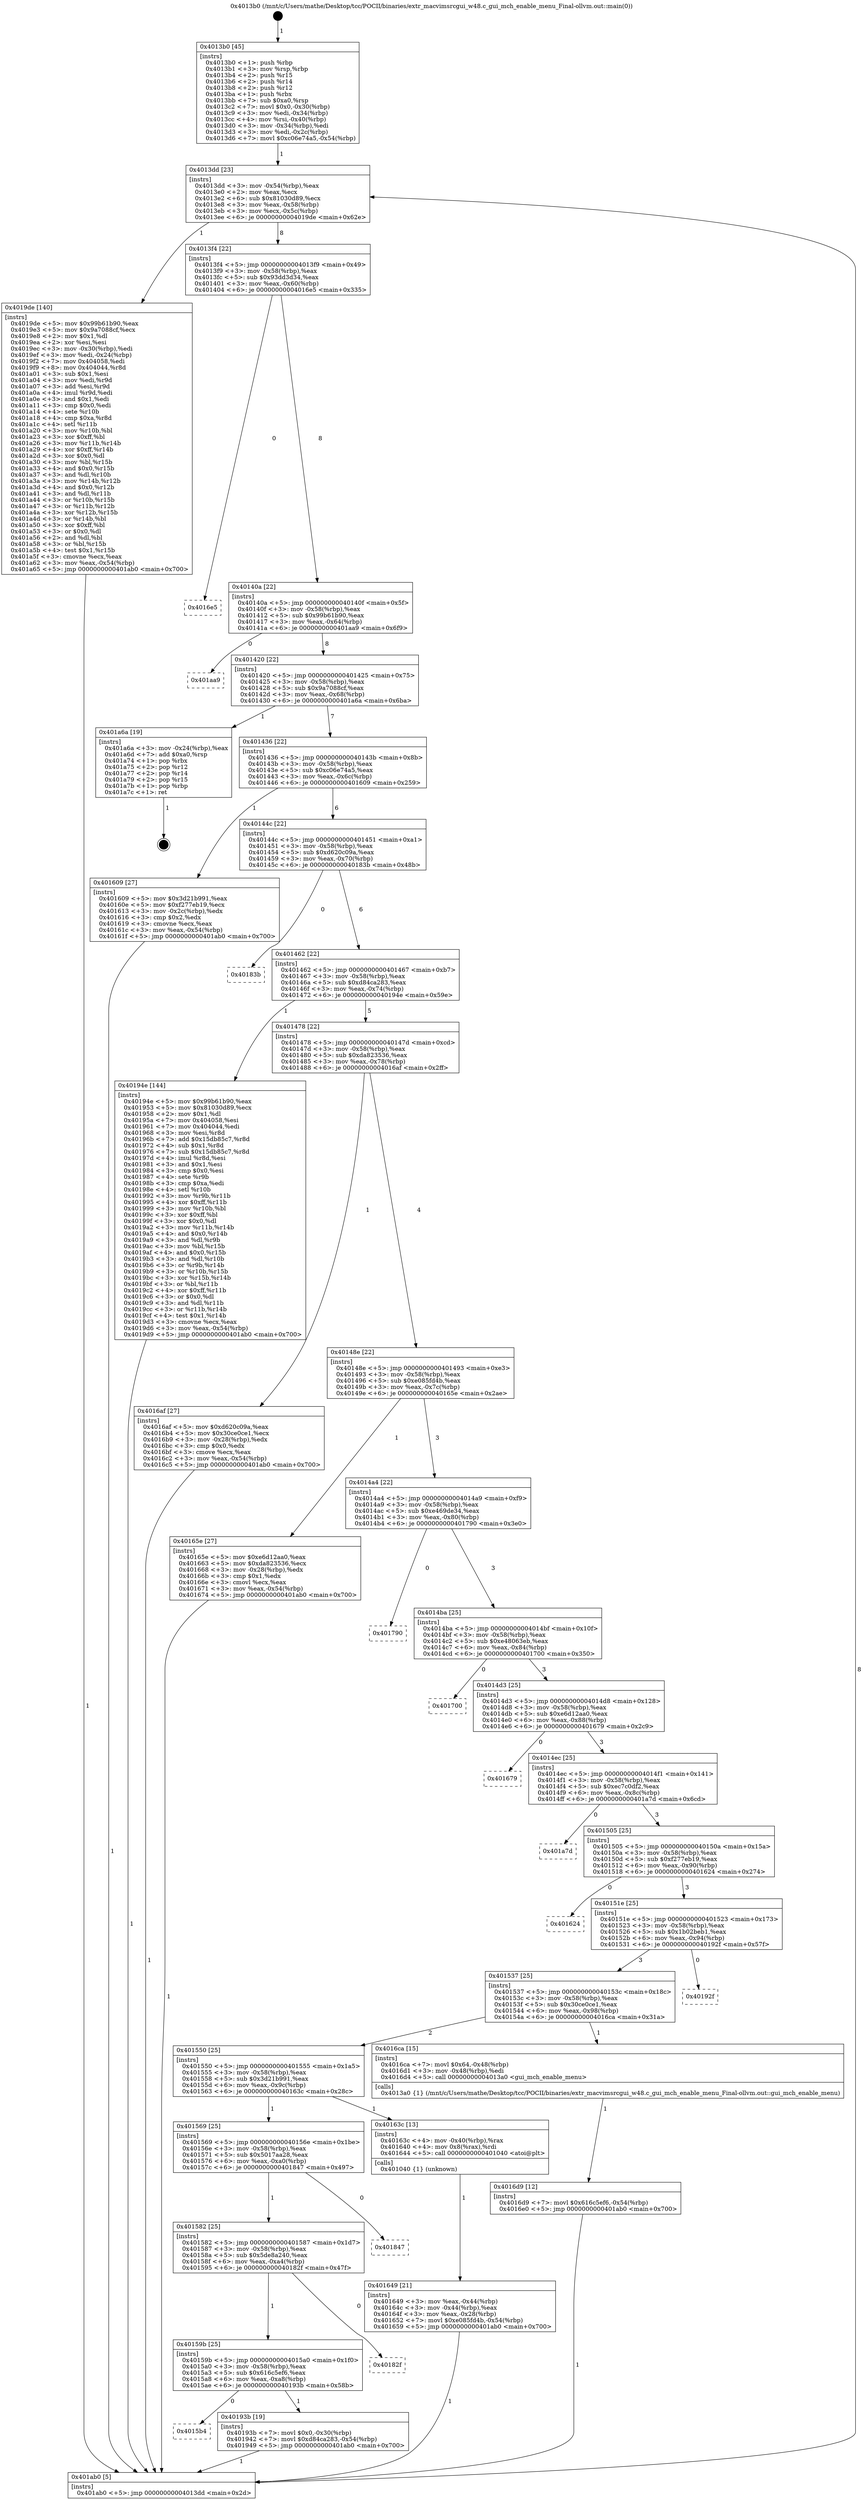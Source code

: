 digraph "0x4013b0" {
  label = "0x4013b0 (/mnt/c/Users/mathe/Desktop/tcc/POCII/binaries/extr_macvimsrcgui_w48.c_gui_mch_enable_menu_Final-ollvm.out::main(0))"
  labelloc = "t"
  node[shape=record]

  Entry [label="",width=0.3,height=0.3,shape=circle,fillcolor=black,style=filled]
  "0x4013dd" [label="{
     0x4013dd [23]\l
     | [instrs]\l
     &nbsp;&nbsp;0x4013dd \<+3\>: mov -0x54(%rbp),%eax\l
     &nbsp;&nbsp;0x4013e0 \<+2\>: mov %eax,%ecx\l
     &nbsp;&nbsp;0x4013e2 \<+6\>: sub $0x81030d89,%ecx\l
     &nbsp;&nbsp;0x4013e8 \<+3\>: mov %eax,-0x58(%rbp)\l
     &nbsp;&nbsp;0x4013eb \<+3\>: mov %ecx,-0x5c(%rbp)\l
     &nbsp;&nbsp;0x4013ee \<+6\>: je 00000000004019de \<main+0x62e\>\l
  }"]
  "0x4019de" [label="{
     0x4019de [140]\l
     | [instrs]\l
     &nbsp;&nbsp;0x4019de \<+5\>: mov $0x99b61b90,%eax\l
     &nbsp;&nbsp;0x4019e3 \<+5\>: mov $0x9a7088cf,%ecx\l
     &nbsp;&nbsp;0x4019e8 \<+2\>: mov $0x1,%dl\l
     &nbsp;&nbsp;0x4019ea \<+2\>: xor %esi,%esi\l
     &nbsp;&nbsp;0x4019ec \<+3\>: mov -0x30(%rbp),%edi\l
     &nbsp;&nbsp;0x4019ef \<+3\>: mov %edi,-0x24(%rbp)\l
     &nbsp;&nbsp;0x4019f2 \<+7\>: mov 0x404058,%edi\l
     &nbsp;&nbsp;0x4019f9 \<+8\>: mov 0x404044,%r8d\l
     &nbsp;&nbsp;0x401a01 \<+3\>: sub $0x1,%esi\l
     &nbsp;&nbsp;0x401a04 \<+3\>: mov %edi,%r9d\l
     &nbsp;&nbsp;0x401a07 \<+3\>: add %esi,%r9d\l
     &nbsp;&nbsp;0x401a0a \<+4\>: imul %r9d,%edi\l
     &nbsp;&nbsp;0x401a0e \<+3\>: and $0x1,%edi\l
     &nbsp;&nbsp;0x401a11 \<+3\>: cmp $0x0,%edi\l
     &nbsp;&nbsp;0x401a14 \<+4\>: sete %r10b\l
     &nbsp;&nbsp;0x401a18 \<+4\>: cmp $0xa,%r8d\l
     &nbsp;&nbsp;0x401a1c \<+4\>: setl %r11b\l
     &nbsp;&nbsp;0x401a20 \<+3\>: mov %r10b,%bl\l
     &nbsp;&nbsp;0x401a23 \<+3\>: xor $0xff,%bl\l
     &nbsp;&nbsp;0x401a26 \<+3\>: mov %r11b,%r14b\l
     &nbsp;&nbsp;0x401a29 \<+4\>: xor $0xff,%r14b\l
     &nbsp;&nbsp;0x401a2d \<+3\>: xor $0x0,%dl\l
     &nbsp;&nbsp;0x401a30 \<+3\>: mov %bl,%r15b\l
     &nbsp;&nbsp;0x401a33 \<+4\>: and $0x0,%r15b\l
     &nbsp;&nbsp;0x401a37 \<+3\>: and %dl,%r10b\l
     &nbsp;&nbsp;0x401a3a \<+3\>: mov %r14b,%r12b\l
     &nbsp;&nbsp;0x401a3d \<+4\>: and $0x0,%r12b\l
     &nbsp;&nbsp;0x401a41 \<+3\>: and %dl,%r11b\l
     &nbsp;&nbsp;0x401a44 \<+3\>: or %r10b,%r15b\l
     &nbsp;&nbsp;0x401a47 \<+3\>: or %r11b,%r12b\l
     &nbsp;&nbsp;0x401a4a \<+3\>: xor %r12b,%r15b\l
     &nbsp;&nbsp;0x401a4d \<+3\>: or %r14b,%bl\l
     &nbsp;&nbsp;0x401a50 \<+3\>: xor $0xff,%bl\l
     &nbsp;&nbsp;0x401a53 \<+3\>: or $0x0,%dl\l
     &nbsp;&nbsp;0x401a56 \<+2\>: and %dl,%bl\l
     &nbsp;&nbsp;0x401a58 \<+3\>: or %bl,%r15b\l
     &nbsp;&nbsp;0x401a5b \<+4\>: test $0x1,%r15b\l
     &nbsp;&nbsp;0x401a5f \<+3\>: cmovne %ecx,%eax\l
     &nbsp;&nbsp;0x401a62 \<+3\>: mov %eax,-0x54(%rbp)\l
     &nbsp;&nbsp;0x401a65 \<+5\>: jmp 0000000000401ab0 \<main+0x700\>\l
  }"]
  "0x4013f4" [label="{
     0x4013f4 [22]\l
     | [instrs]\l
     &nbsp;&nbsp;0x4013f4 \<+5\>: jmp 00000000004013f9 \<main+0x49\>\l
     &nbsp;&nbsp;0x4013f9 \<+3\>: mov -0x58(%rbp),%eax\l
     &nbsp;&nbsp;0x4013fc \<+5\>: sub $0x93dd3d34,%eax\l
     &nbsp;&nbsp;0x401401 \<+3\>: mov %eax,-0x60(%rbp)\l
     &nbsp;&nbsp;0x401404 \<+6\>: je 00000000004016e5 \<main+0x335\>\l
  }"]
  Exit [label="",width=0.3,height=0.3,shape=circle,fillcolor=black,style=filled,peripheries=2]
  "0x4016e5" [label="{
     0x4016e5\l
  }", style=dashed]
  "0x40140a" [label="{
     0x40140a [22]\l
     | [instrs]\l
     &nbsp;&nbsp;0x40140a \<+5\>: jmp 000000000040140f \<main+0x5f\>\l
     &nbsp;&nbsp;0x40140f \<+3\>: mov -0x58(%rbp),%eax\l
     &nbsp;&nbsp;0x401412 \<+5\>: sub $0x99b61b90,%eax\l
     &nbsp;&nbsp;0x401417 \<+3\>: mov %eax,-0x64(%rbp)\l
     &nbsp;&nbsp;0x40141a \<+6\>: je 0000000000401aa9 \<main+0x6f9\>\l
  }"]
  "0x4015b4" [label="{
     0x4015b4\l
  }", style=dashed]
  "0x401aa9" [label="{
     0x401aa9\l
  }", style=dashed]
  "0x401420" [label="{
     0x401420 [22]\l
     | [instrs]\l
     &nbsp;&nbsp;0x401420 \<+5\>: jmp 0000000000401425 \<main+0x75\>\l
     &nbsp;&nbsp;0x401425 \<+3\>: mov -0x58(%rbp),%eax\l
     &nbsp;&nbsp;0x401428 \<+5\>: sub $0x9a7088cf,%eax\l
     &nbsp;&nbsp;0x40142d \<+3\>: mov %eax,-0x68(%rbp)\l
     &nbsp;&nbsp;0x401430 \<+6\>: je 0000000000401a6a \<main+0x6ba\>\l
  }"]
  "0x40193b" [label="{
     0x40193b [19]\l
     | [instrs]\l
     &nbsp;&nbsp;0x40193b \<+7\>: movl $0x0,-0x30(%rbp)\l
     &nbsp;&nbsp;0x401942 \<+7\>: movl $0xd84ca283,-0x54(%rbp)\l
     &nbsp;&nbsp;0x401949 \<+5\>: jmp 0000000000401ab0 \<main+0x700\>\l
  }"]
  "0x401a6a" [label="{
     0x401a6a [19]\l
     | [instrs]\l
     &nbsp;&nbsp;0x401a6a \<+3\>: mov -0x24(%rbp),%eax\l
     &nbsp;&nbsp;0x401a6d \<+7\>: add $0xa0,%rsp\l
     &nbsp;&nbsp;0x401a74 \<+1\>: pop %rbx\l
     &nbsp;&nbsp;0x401a75 \<+2\>: pop %r12\l
     &nbsp;&nbsp;0x401a77 \<+2\>: pop %r14\l
     &nbsp;&nbsp;0x401a79 \<+2\>: pop %r15\l
     &nbsp;&nbsp;0x401a7b \<+1\>: pop %rbp\l
     &nbsp;&nbsp;0x401a7c \<+1\>: ret\l
  }"]
  "0x401436" [label="{
     0x401436 [22]\l
     | [instrs]\l
     &nbsp;&nbsp;0x401436 \<+5\>: jmp 000000000040143b \<main+0x8b\>\l
     &nbsp;&nbsp;0x40143b \<+3\>: mov -0x58(%rbp),%eax\l
     &nbsp;&nbsp;0x40143e \<+5\>: sub $0xc06e74a5,%eax\l
     &nbsp;&nbsp;0x401443 \<+3\>: mov %eax,-0x6c(%rbp)\l
     &nbsp;&nbsp;0x401446 \<+6\>: je 0000000000401609 \<main+0x259\>\l
  }"]
  "0x40159b" [label="{
     0x40159b [25]\l
     | [instrs]\l
     &nbsp;&nbsp;0x40159b \<+5\>: jmp 00000000004015a0 \<main+0x1f0\>\l
     &nbsp;&nbsp;0x4015a0 \<+3\>: mov -0x58(%rbp),%eax\l
     &nbsp;&nbsp;0x4015a3 \<+5\>: sub $0x616c5ef6,%eax\l
     &nbsp;&nbsp;0x4015a8 \<+6\>: mov %eax,-0xa8(%rbp)\l
     &nbsp;&nbsp;0x4015ae \<+6\>: je 000000000040193b \<main+0x58b\>\l
  }"]
  "0x401609" [label="{
     0x401609 [27]\l
     | [instrs]\l
     &nbsp;&nbsp;0x401609 \<+5\>: mov $0x3d21b991,%eax\l
     &nbsp;&nbsp;0x40160e \<+5\>: mov $0xf277eb19,%ecx\l
     &nbsp;&nbsp;0x401613 \<+3\>: mov -0x2c(%rbp),%edx\l
     &nbsp;&nbsp;0x401616 \<+3\>: cmp $0x2,%edx\l
     &nbsp;&nbsp;0x401619 \<+3\>: cmovne %ecx,%eax\l
     &nbsp;&nbsp;0x40161c \<+3\>: mov %eax,-0x54(%rbp)\l
     &nbsp;&nbsp;0x40161f \<+5\>: jmp 0000000000401ab0 \<main+0x700\>\l
  }"]
  "0x40144c" [label="{
     0x40144c [22]\l
     | [instrs]\l
     &nbsp;&nbsp;0x40144c \<+5\>: jmp 0000000000401451 \<main+0xa1\>\l
     &nbsp;&nbsp;0x401451 \<+3\>: mov -0x58(%rbp),%eax\l
     &nbsp;&nbsp;0x401454 \<+5\>: sub $0xd620c09a,%eax\l
     &nbsp;&nbsp;0x401459 \<+3\>: mov %eax,-0x70(%rbp)\l
     &nbsp;&nbsp;0x40145c \<+6\>: je 000000000040183b \<main+0x48b\>\l
  }"]
  "0x401ab0" [label="{
     0x401ab0 [5]\l
     | [instrs]\l
     &nbsp;&nbsp;0x401ab0 \<+5\>: jmp 00000000004013dd \<main+0x2d\>\l
  }"]
  "0x4013b0" [label="{
     0x4013b0 [45]\l
     | [instrs]\l
     &nbsp;&nbsp;0x4013b0 \<+1\>: push %rbp\l
     &nbsp;&nbsp;0x4013b1 \<+3\>: mov %rsp,%rbp\l
     &nbsp;&nbsp;0x4013b4 \<+2\>: push %r15\l
     &nbsp;&nbsp;0x4013b6 \<+2\>: push %r14\l
     &nbsp;&nbsp;0x4013b8 \<+2\>: push %r12\l
     &nbsp;&nbsp;0x4013ba \<+1\>: push %rbx\l
     &nbsp;&nbsp;0x4013bb \<+7\>: sub $0xa0,%rsp\l
     &nbsp;&nbsp;0x4013c2 \<+7\>: movl $0x0,-0x30(%rbp)\l
     &nbsp;&nbsp;0x4013c9 \<+3\>: mov %edi,-0x34(%rbp)\l
     &nbsp;&nbsp;0x4013cc \<+4\>: mov %rsi,-0x40(%rbp)\l
     &nbsp;&nbsp;0x4013d0 \<+3\>: mov -0x34(%rbp),%edi\l
     &nbsp;&nbsp;0x4013d3 \<+3\>: mov %edi,-0x2c(%rbp)\l
     &nbsp;&nbsp;0x4013d6 \<+7\>: movl $0xc06e74a5,-0x54(%rbp)\l
  }"]
  "0x40182f" [label="{
     0x40182f\l
  }", style=dashed]
  "0x40183b" [label="{
     0x40183b\l
  }", style=dashed]
  "0x401462" [label="{
     0x401462 [22]\l
     | [instrs]\l
     &nbsp;&nbsp;0x401462 \<+5\>: jmp 0000000000401467 \<main+0xb7\>\l
     &nbsp;&nbsp;0x401467 \<+3\>: mov -0x58(%rbp),%eax\l
     &nbsp;&nbsp;0x40146a \<+5\>: sub $0xd84ca283,%eax\l
     &nbsp;&nbsp;0x40146f \<+3\>: mov %eax,-0x74(%rbp)\l
     &nbsp;&nbsp;0x401472 \<+6\>: je 000000000040194e \<main+0x59e\>\l
  }"]
  "0x401582" [label="{
     0x401582 [25]\l
     | [instrs]\l
     &nbsp;&nbsp;0x401582 \<+5\>: jmp 0000000000401587 \<main+0x1d7\>\l
     &nbsp;&nbsp;0x401587 \<+3\>: mov -0x58(%rbp),%eax\l
     &nbsp;&nbsp;0x40158a \<+5\>: sub $0x5de8a240,%eax\l
     &nbsp;&nbsp;0x40158f \<+6\>: mov %eax,-0xa4(%rbp)\l
     &nbsp;&nbsp;0x401595 \<+6\>: je 000000000040182f \<main+0x47f\>\l
  }"]
  "0x40194e" [label="{
     0x40194e [144]\l
     | [instrs]\l
     &nbsp;&nbsp;0x40194e \<+5\>: mov $0x99b61b90,%eax\l
     &nbsp;&nbsp;0x401953 \<+5\>: mov $0x81030d89,%ecx\l
     &nbsp;&nbsp;0x401958 \<+2\>: mov $0x1,%dl\l
     &nbsp;&nbsp;0x40195a \<+7\>: mov 0x404058,%esi\l
     &nbsp;&nbsp;0x401961 \<+7\>: mov 0x404044,%edi\l
     &nbsp;&nbsp;0x401968 \<+3\>: mov %esi,%r8d\l
     &nbsp;&nbsp;0x40196b \<+7\>: add $0x15db85c7,%r8d\l
     &nbsp;&nbsp;0x401972 \<+4\>: sub $0x1,%r8d\l
     &nbsp;&nbsp;0x401976 \<+7\>: sub $0x15db85c7,%r8d\l
     &nbsp;&nbsp;0x40197d \<+4\>: imul %r8d,%esi\l
     &nbsp;&nbsp;0x401981 \<+3\>: and $0x1,%esi\l
     &nbsp;&nbsp;0x401984 \<+3\>: cmp $0x0,%esi\l
     &nbsp;&nbsp;0x401987 \<+4\>: sete %r9b\l
     &nbsp;&nbsp;0x40198b \<+3\>: cmp $0xa,%edi\l
     &nbsp;&nbsp;0x40198e \<+4\>: setl %r10b\l
     &nbsp;&nbsp;0x401992 \<+3\>: mov %r9b,%r11b\l
     &nbsp;&nbsp;0x401995 \<+4\>: xor $0xff,%r11b\l
     &nbsp;&nbsp;0x401999 \<+3\>: mov %r10b,%bl\l
     &nbsp;&nbsp;0x40199c \<+3\>: xor $0xff,%bl\l
     &nbsp;&nbsp;0x40199f \<+3\>: xor $0x0,%dl\l
     &nbsp;&nbsp;0x4019a2 \<+3\>: mov %r11b,%r14b\l
     &nbsp;&nbsp;0x4019a5 \<+4\>: and $0x0,%r14b\l
     &nbsp;&nbsp;0x4019a9 \<+3\>: and %dl,%r9b\l
     &nbsp;&nbsp;0x4019ac \<+3\>: mov %bl,%r15b\l
     &nbsp;&nbsp;0x4019af \<+4\>: and $0x0,%r15b\l
     &nbsp;&nbsp;0x4019b3 \<+3\>: and %dl,%r10b\l
     &nbsp;&nbsp;0x4019b6 \<+3\>: or %r9b,%r14b\l
     &nbsp;&nbsp;0x4019b9 \<+3\>: or %r10b,%r15b\l
     &nbsp;&nbsp;0x4019bc \<+3\>: xor %r15b,%r14b\l
     &nbsp;&nbsp;0x4019bf \<+3\>: or %bl,%r11b\l
     &nbsp;&nbsp;0x4019c2 \<+4\>: xor $0xff,%r11b\l
     &nbsp;&nbsp;0x4019c6 \<+3\>: or $0x0,%dl\l
     &nbsp;&nbsp;0x4019c9 \<+3\>: and %dl,%r11b\l
     &nbsp;&nbsp;0x4019cc \<+3\>: or %r11b,%r14b\l
     &nbsp;&nbsp;0x4019cf \<+4\>: test $0x1,%r14b\l
     &nbsp;&nbsp;0x4019d3 \<+3\>: cmovne %ecx,%eax\l
     &nbsp;&nbsp;0x4019d6 \<+3\>: mov %eax,-0x54(%rbp)\l
     &nbsp;&nbsp;0x4019d9 \<+5\>: jmp 0000000000401ab0 \<main+0x700\>\l
  }"]
  "0x401478" [label="{
     0x401478 [22]\l
     | [instrs]\l
     &nbsp;&nbsp;0x401478 \<+5\>: jmp 000000000040147d \<main+0xcd\>\l
     &nbsp;&nbsp;0x40147d \<+3\>: mov -0x58(%rbp),%eax\l
     &nbsp;&nbsp;0x401480 \<+5\>: sub $0xda823536,%eax\l
     &nbsp;&nbsp;0x401485 \<+3\>: mov %eax,-0x78(%rbp)\l
     &nbsp;&nbsp;0x401488 \<+6\>: je 00000000004016af \<main+0x2ff\>\l
  }"]
  "0x401847" [label="{
     0x401847\l
  }", style=dashed]
  "0x4016af" [label="{
     0x4016af [27]\l
     | [instrs]\l
     &nbsp;&nbsp;0x4016af \<+5\>: mov $0xd620c09a,%eax\l
     &nbsp;&nbsp;0x4016b4 \<+5\>: mov $0x30ce0ce1,%ecx\l
     &nbsp;&nbsp;0x4016b9 \<+3\>: mov -0x28(%rbp),%edx\l
     &nbsp;&nbsp;0x4016bc \<+3\>: cmp $0x0,%edx\l
     &nbsp;&nbsp;0x4016bf \<+3\>: cmove %ecx,%eax\l
     &nbsp;&nbsp;0x4016c2 \<+3\>: mov %eax,-0x54(%rbp)\l
     &nbsp;&nbsp;0x4016c5 \<+5\>: jmp 0000000000401ab0 \<main+0x700\>\l
  }"]
  "0x40148e" [label="{
     0x40148e [22]\l
     | [instrs]\l
     &nbsp;&nbsp;0x40148e \<+5\>: jmp 0000000000401493 \<main+0xe3\>\l
     &nbsp;&nbsp;0x401493 \<+3\>: mov -0x58(%rbp),%eax\l
     &nbsp;&nbsp;0x401496 \<+5\>: sub $0xe085fd4b,%eax\l
     &nbsp;&nbsp;0x40149b \<+3\>: mov %eax,-0x7c(%rbp)\l
     &nbsp;&nbsp;0x40149e \<+6\>: je 000000000040165e \<main+0x2ae\>\l
  }"]
  "0x4016d9" [label="{
     0x4016d9 [12]\l
     | [instrs]\l
     &nbsp;&nbsp;0x4016d9 \<+7\>: movl $0x616c5ef6,-0x54(%rbp)\l
     &nbsp;&nbsp;0x4016e0 \<+5\>: jmp 0000000000401ab0 \<main+0x700\>\l
  }"]
  "0x40165e" [label="{
     0x40165e [27]\l
     | [instrs]\l
     &nbsp;&nbsp;0x40165e \<+5\>: mov $0xe6d12aa0,%eax\l
     &nbsp;&nbsp;0x401663 \<+5\>: mov $0xda823536,%ecx\l
     &nbsp;&nbsp;0x401668 \<+3\>: mov -0x28(%rbp),%edx\l
     &nbsp;&nbsp;0x40166b \<+3\>: cmp $0x1,%edx\l
     &nbsp;&nbsp;0x40166e \<+3\>: cmovl %ecx,%eax\l
     &nbsp;&nbsp;0x401671 \<+3\>: mov %eax,-0x54(%rbp)\l
     &nbsp;&nbsp;0x401674 \<+5\>: jmp 0000000000401ab0 \<main+0x700\>\l
  }"]
  "0x4014a4" [label="{
     0x4014a4 [22]\l
     | [instrs]\l
     &nbsp;&nbsp;0x4014a4 \<+5\>: jmp 00000000004014a9 \<main+0xf9\>\l
     &nbsp;&nbsp;0x4014a9 \<+3\>: mov -0x58(%rbp),%eax\l
     &nbsp;&nbsp;0x4014ac \<+5\>: sub $0xe469de34,%eax\l
     &nbsp;&nbsp;0x4014b1 \<+3\>: mov %eax,-0x80(%rbp)\l
     &nbsp;&nbsp;0x4014b4 \<+6\>: je 0000000000401790 \<main+0x3e0\>\l
  }"]
  "0x401649" [label="{
     0x401649 [21]\l
     | [instrs]\l
     &nbsp;&nbsp;0x401649 \<+3\>: mov %eax,-0x44(%rbp)\l
     &nbsp;&nbsp;0x40164c \<+3\>: mov -0x44(%rbp),%eax\l
     &nbsp;&nbsp;0x40164f \<+3\>: mov %eax,-0x28(%rbp)\l
     &nbsp;&nbsp;0x401652 \<+7\>: movl $0xe085fd4b,-0x54(%rbp)\l
     &nbsp;&nbsp;0x401659 \<+5\>: jmp 0000000000401ab0 \<main+0x700\>\l
  }"]
  "0x401790" [label="{
     0x401790\l
  }", style=dashed]
  "0x4014ba" [label="{
     0x4014ba [25]\l
     | [instrs]\l
     &nbsp;&nbsp;0x4014ba \<+5\>: jmp 00000000004014bf \<main+0x10f\>\l
     &nbsp;&nbsp;0x4014bf \<+3\>: mov -0x58(%rbp),%eax\l
     &nbsp;&nbsp;0x4014c2 \<+5\>: sub $0xe48063eb,%eax\l
     &nbsp;&nbsp;0x4014c7 \<+6\>: mov %eax,-0x84(%rbp)\l
     &nbsp;&nbsp;0x4014cd \<+6\>: je 0000000000401700 \<main+0x350\>\l
  }"]
  "0x401569" [label="{
     0x401569 [25]\l
     | [instrs]\l
     &nbsp;&nbsp;0x401569 \<+5\>: jmp 000000000040156e \<main+0x1be\>\l
     &nbsp;&nbsp;0x40156e \<+3\>: mov -0x58(%rbp),%eax\l
     &nbsp;&nbsp;0x401571 \<+5\>: sub $0x5017aa28,%eax\l
     &nbsp;&nbsp;0x401576 \<+6\>: mov %eax,-0xa0(%rbp)\l
     &nbsp;&nbsp;0x40157c \<+6\>: je 0000000000401847 \<main+0x497\>\l
  }"]
  "0x401700" [label="{
     0x401700\l
  }", style=dashed]
  "0x4014d3" [label="{
     0x4014d3 [25]\l
     | [instrs]\l
     &nbsp;&nbsp;0x4014d3 \<+5\>: jmp 00000000004014d8 \<main+0x128\>\l
     &nbsp;&nbsp;0x4014d8 \<+3\>: mov -0x58(%rbp),%eax\l
     &nbsp;&nbsp;0x4014db \<+5\>: sub $0xe6d12aa0,%eax\l
     &nbsp;&nbsp;0x4014e0 \<+6\>: mov %eax,-0x88(%rbp)\l
     &nbsp;&nbsp;0x4014e6 \<+6\>: je 0000000000401679 \<main+0x2c9\>\l
  }"]
  "0x40163c" [label="{
     0x40163c [13]\l
     | [instrs]\l
     &nbsp;&nbsp;0x40163c \<+4\>: mov -0x40(%rbp),%rax\l
     &nbsp;&nbsp;0x401640 \<+4\>: mov 0x8(%rax),%rdi\l
     &nbsp;&nbsp;0x401644 \<+5\>: call 0000000000401040 \<atoi@plt\>\l
     | [calls]\l
     &nbsp;&nbsp;0x401040 \{1\} (unknown)\l
  }"]
  "0x401679" [label="{
     0x401679\l
  }", style=dashed]
  "0x4014ec" [label="{
     0x4014ec [25]\l
     | [instrs]\l
     &nbsp;&nbsp;0x4014ec \<+5\>: jmp 00000000004014f1 \<main+0x141\>\l
     &nbsp;&nbsp;0x4014f1 \<+3\>: mov -0x58(%rbp),%eax\l
     &nbsp;&nbsp;0x4014f4 \<+5\>: sub $0xec7c0df2,%eax\l
     &nbsp;&nbsp;0x4014f9 \<+6\>: mov %eax,-0x8c(%rbp)\l
     &nbsp;&nbsp;0x4014ff \<+6\>: je 0000000000401a7d \<main+0x6cd\>\l
  }"]
  "0x401550" [label="{
     0x401550 [25]\l
     | [instrs]\l
     &nbsp;&nbsp;0x401550 \<+5\>: jmp 0000000000401555 \<main+0x1a5\>\l
     &nbsp;&nbsp;0x401555 \<+3\>: mov -0x58(%rbp),%eax\l
     &nbsp;&nbsp;0x401558 \<+5\>: sub $0x3d21b991,%eax\l
     &nbsp;&nbsp;0x40155d \<+6\>: mov %eax,-0x9c(%rbp)\l
     &nbsp;&nbsp;0x401563 \<+6\>: je 000000000040163c \<main+0x28c\>\l
  }"]
  "0x401a7d" [label="{
     0x401a7d\l
  }", style=dashed]
  "0x401505" [label="{
     0x401505 [25]\l
     | [instrs]\l
     &nbsp;&nbsp;0x401505 \<+5\>: jmp 000000000040150a \<main+0x15a\>\l
     &nbsp;&nbsp;0x40150a \<+3\>: mov -0x58(%rbp),%eax\l
     &nbsp;&nbsp;0x40150d \<+5\>: sub $0xf277eb19,%eax\l
     &nbsp;&nbsp;0x401512 \<+6\>: mov %eax,-0x90(%rbp)\l
     &nbsp;&nbsp;0x401518 \<+6\>: je 0000000000401624 \<main+0x274\>\l
  }"]
  "0x4016ca" [label="{
     0x4016ca [15]\l
     | [instrs]\l
     &nbsp;&nbsp;0x4016ca \<+7\>: movl $0x64,-0x48(%rbp)\l
     &nbsp;&nbsp;0x4016d1 \<+3\>: mov -0x48(%rbp),%edi\l
     &nbsp;&nbsp;0x4016d4 \<+5\>: call 00000000004013a0 \<gui_mch_enable_menu\>\l
     | [calls]\l
     &nbsp;&nbsp;0x4013a0 \{1\} (/mnt/c/Users/mathe/Desktop/tcc/POCII/binaries/extr_macvimsrcgui_w48.c_gui_mch_enable_menu_Final-ollvm.out::gui_mch_enable_menu)\l
  }"]
  "0x401624" [label="{
     0x401624\l
  }", style=dashed]
  "0x40151e" [label="{
     0x40151e [25]\l
     | [instrs]\l
     &nbsp;&nbsp;0x40151e \<+5\>: jmp 0000000000401523 \<main+0x173\>\l
     &nbsp;&nbsp;0x401523 \<+3\>: mov -0x58(%rbp),%eax\l
     &nbsp;&nbsp;0x401526 \<+5\>: sub $0x1b02beb1,%eax\l
     &nbsp;&nbsp;0x40152b \<+6\>: mov %eax,-0x94(%rbp)\l
     &nbsp;&nbsp;0x401531 \<+6\>: je 000000000040192f \<main+0x57f\>\l
  }"]
  "0x401537" [label="{
     0x401537 [25]\l
     | [instrs]\l
     &nbsp;&nbsp;0x401537 \<+5\>: jmp 000000000040153c \<main+0x18c\>\l
     &nbsp;&nbsp;0x40153c \<+3\>: mov -0x58(%rbp),%eax\l
     &nbsp;&nbsp;0x40153f \<+5\>: sub $0x30ce0ce1,%eax\l
     &nbsp;&nbsp;0x401544 \<+6\>: mov %eax,-0x98(%rbp)\l
     &nbsp;&nbsp;0x40154a \<+6\>: je 00000000004016ca \<main+0x31a\>\l
  }"]
  "0x40192f" [label="{
     0x40192f\l
  }", style=dashed]
  Entry -> "0x4013b0" [label=" 1"]
  "0x4013dd" -> "0x4019de" [label=" 1"]
  "0x4013dd" -> "0x4013f4" [label=" 8"]
  "0x401a6a" -> Exit [label=" 1"]
  "0x4013f4" -> "0x4016e5" [label=" 0"]
  "0x4013f4" -> "0x40140a" [label=" 8"]
  "0x4019de" -> "0x401ab0" [label=" 1"]
  "0x40140a" -> "0x401aa9" [label=" 0"]
  "0x40140a" -> "0x401420" [label=" 8"]
  "0x40194e" -> "0x401ab0" [label=" 1"]
  "0x401420" -> "0x401a6a" [label=" 1"]
  "0x401420" -> "0x401436" [label=" 7"]
  "0x40193b" -> "0x401ab0" [label=" 1"]
  "0x401436" -> "0x401609" [label=" 1"]
  "0x401436" -> "0x40144c" [label=" 6"]
  "0x401609" -> "0x401ab0" [label=" 1"]
  "0x4013b0" -> "0x4013dd" [label=" 1"]
  "0x401ab0" -> "0x4013dd" [label=" 8"]
  "0x40159b" -> "0x40193b" [label=" 1"]
  "0x40144c" -> "0x40183b" [label=" 0"]
  "0x40144c" -> "0x401462" [label=" 6"]
  "0x40159b" -> "0x4015b4" [label=" 0"]
  "0x401462" -> "0x40194e" [label=" 1"]
  "0x401462" -> "0x401478" [label=" 5"]
  "0x401582" -> "0x40182f" [label=" 0"]
  "0x401478" -> "0x4016af" [label=" 1"]
  "0x401478" -> "0x40148e" [label=" 4"]
  "0x401582" -> "0x40159b" [label=" 1"]
  "0x40148e" -> "0x40165e" [label=" 1"]
  "0x40148e" -> "0x4014a4" [label=" 3"]
  "0x401569" -> "0x401847" [label=" 0"]
  "0x4014a4" -> "0x401790" [label=" 0"]
  "0x4014a4" -> "0x4014ba" [label=" 3"]
  "0x401569" -> "0x401582" [label=" 1"]
  "0x4014ba" -> "0x401700" [label=" 0"]
  "0x4014ba" -> "0x4014d3" [label=" 3"]
  "0x4016d9" -> "0x401ab0" [label=" 1"]
  "0x4014d3" -> "0x401679" [label=" 0"]
  "0x4014d3" -> "0x4014ec" [label=" 3"]
  "0x4016ca" -> "0x4016d9" [label=" 1"]
  "0x4014ec" -> "0x401a7d" [label=" 0"]
  "0x4014ec" -> "0x401505" [label=" 3"]
  "0x40165e" -> "0x401ab0" [label=" 1"]
  "0x401505" -> "0x401624" [label=" 0"]
  "0x401505" -> "0x40151e" [label=" 3"]
  "0x401649" -> "0x401ab0" [label=" 1"]
  "0x40151e" -> "0x40192f" [label=" 0"]
  "0x40151e" -> "0x401537" [label=" 3"]
  "0x40163c" -> "0x401649" [label=" 1"]
  "0x401537" -> "0x4016ca" [label=" 1"]
  "0x401537" -> "0x401550" [label=" 2"]
  "0x4016af" -> "0x401ab0" [label=" 1"]
  "0x401550" -> "0x40163c" [label=" 1"]
  "0x401550" -> "0x401569" [label=" 1"]
}

